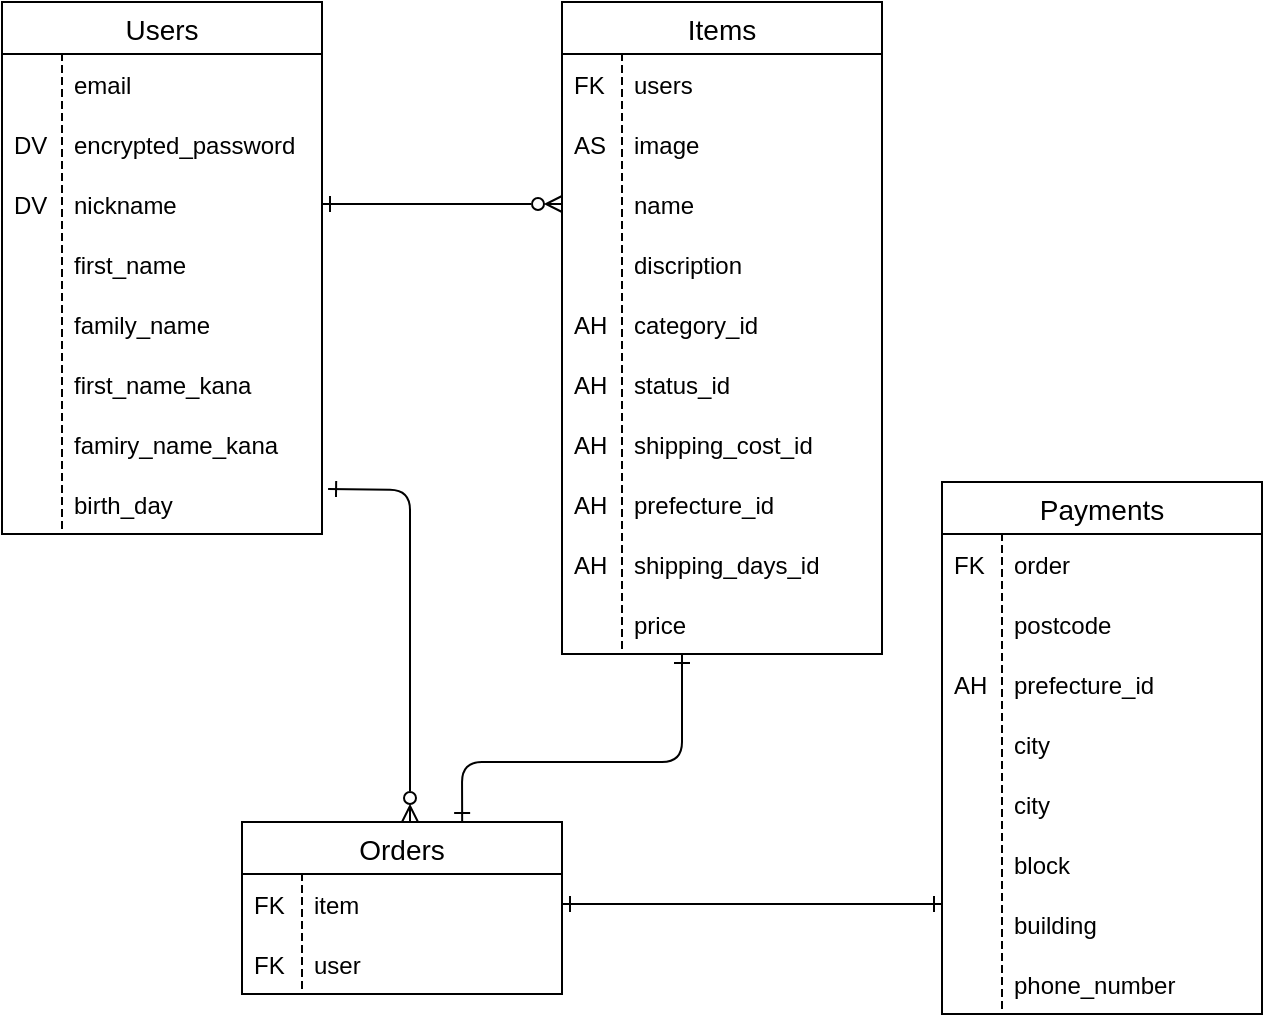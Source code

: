 <mxfile>
    <diagram id="qIR6zpNNOyHPsy3vHdS4" name="ページ1">
        <mxGraphModel dx="775" dy="597" grid="1" gridSize="10" guides="1" tooltips="1" connect="1" arrows="1" fold="1" page="1" pageScale="1" pageWidth="827" pageHeight="1169" math="0" shadow="0">
            <root>
                <mxCell id="0"/>
                <mxCell id="1" parent="0"/>
                <mxCell id="255" value="Items" style="swimlane;fontStyle=0;childLayout=stackLayout;horizontal=1;startSize=26;horizontalStack=0;resizeParent=1;resizeParentMax=0;resizeLast=0;collapsible=1;marginBottom=0;align=center;fontSize=14;" parent="1" vertex="1">
                    <mxGeometry x="310" y="40" width="160" height="326" as="geometry"/>
                </mxCell>
                <mxCell id="260" value="users" style="shape=partialRectangle;fillColor=none;align=left;verticalAlign=middle;strokeColor=none;spacingLeft=34;rotatable=0;points=[[0,0.5],[1,0.5]];portConstraint=eastwest;dropTarget=0;" parent="255" vertex="1">
                    <mxGeometry y="26" width="160" height="30" as="geometry"/>
                </mxCell>
                <mxCell id="261" value="FK" style="shape=partialRectangle;top=0;left=0;bottom=0;fillColor=none;stokeWidth=1;dashed=1;align=left;verticalAlign=middle;spacingLeft=4;spacingRight=4;overflow=hidden;rotatable=0;points=[];portConstraint=eastwest;part=1;" parent="260" vertex="1" connectable="0">
                    <mxGeometry width="30" height="30" as="geometry"/>
                </mxCell>
                <mxCell id="280" value="image" style="shape=partialRectangle;fillColor=none;align=left;verticalAlign=middle;strokeColor=none;spacingLeft=34;rotatable=0;points=[[0,0.5],[1,0.5]];portConstraint=eastwest;dropTarget=0;" parent="255" vertex="1">
                    <mxGeometry y="56" width="160" height="30" as="geometry"/>
                </mxCell>
                <mxCell id="281" value="AS" style="shape=partialRectangle;top=0;left=0;bottom=0;fillColor=none;stokeWidth=1;dashed=1;align=left;verticalAlign=middle;spacingLeft=4;spacingRight=4;overflow=hidden;rotatable=0;points=[];portConstraint=eastwest;part=1;" parent="280" vertex="1" connectable="0">
                    <mxGeometry width="30" height="30" as="geometry"/>
                </mxCell>
                <mxCell id="263" value="name" style="shape=partialRectangle;fillColor=none;align=left;verticalAlign=middle;strokeColor=none;spacingLeft=34;rotatable=0;points=[[0,0.5],[1,0.5]];portConstraint=eastwest;dropTarget=0;" parent="255" vertex="1">
                    <mxGeometry y="86" width="160" height="30" as="geometry"/>
                </mxCell>
                <mxCell id="264" value="" style="shape=partialRectangle;top=0;left=0;bottom=0;fillColor=none;stokeWidth=1;dashed=1;align=left;verticalAlign=middle;spacingLeft=4;spacingRight=4;overflow=hidden;rotatable=0;points=[];portConstraint=eastwest;part=1;" parent="263" vertex="1" connectable="0">
                    <mxGeometry width="30" height="30" as="geometry"/>
                </mxCell>
                <mxCell id="265" value="discription" style="shape=partialRectangle;fillColor=none;align=left;verticalAlign=middle;strokeColor=none;spacingLeft=34;rotatable=0;points=[[0,0.5],[1,0.5]];portConstraint=eastwest;dropTarget=0;" parent="255" vertex="1">
                    <mxGeometry y="116" width="160" height="30" as="geometry"/>
                </mxCell>
                <mxCell id="266" value="" style="shape=partialRectangle;top=0;left=0;bottom=0;fillColor=none;stokeWidth=1;dashed=1;align=left;verticalAlign=middle;spacingLeft=4;spacingRight=4;overflow=hidden;rotatable=0;points=[];portConstraint=eastwest;part=1;" parent="265" vertex="1" connectable="0">
                    <mxGeometry width="30" height="30" as="geometry"/>
                </mxCell>
                <mxCell id="267" value="category_id" style="shape=partialRectangle;fillColor=none;align=left;verticalAlign=middle;strokeColor=none;spacingLeft=34;rotatable=0;points=[[0,0.5],[1,0.5]];portConstraint=eastwest;dropTarget=0;" parent="255" vertex="1">
                    <mxGeometry y="146" width="160" height="30" as="geometry"/>
                </mxCell>
                <mxCell id="268" value="AH" style="shape=partialRectangle;top=0;left=0;bottom=0;fillColor=none;stokeWidth=1;dashed=1;align=left;verticalAlign=middle;spacingLeft=4;spacingRight=4;overflow=hidden;rotatable=0;points=[];portConstraint=eastwest;part=1;" parent="267" vertex="1" connectable="0">
                    <mxGeometry width="30" height="30" as="geometry"/>
                </mxCell>
                <mxCell id="269" value="status_id" style="shape=partialRectangle;fillColor=none;align=left;verticalAlign=middle;strokeColor=none;spacingLeft=34;rotatable=0;points=[[0,0.5],[1,0.5]];portConstraint=eastwest;dropTarget=0;" parent="255" vertex="1">
                    <mxGeometry y="176" width="160" height="30" as="geometry"/>
                </mxCell>
                <mxCell id="270" value="AH" style="shape=partialRectangle;top=0;left=0;bottom=0;fillColor=none;stokeWidth=1;dashed=1;align=left;verticalAlign=middle;spacingLeft=4;spacingRight=4;overflow=hidden;rotatable=0;points=[];portConstraint=eastwest;part=1;" parent="269" vertex="1" connectable="0">
                    <mxGeometry width="30" height="30" as="geometry"/>
                </mxCell>
                <mxCell id="271" value="shipping_cost_id" style="shape=partialRectangle;fillColor=none;align=left;verticalAlign=middle;strokeColor=none;spacingLeft=34;rotatable=0;points=[[0,0.5],[1,0.5]];portConstraint=eastwest;dropTarget=0;" parent="255" vertex="1">
                    <mxGeometry y="206" width="160" height="30" as="geometry"/>
                </mxCell>
                <mxCell id="272" value="AH" style="shape=partialRectangle;top=0;left=0;bottom=0;fillColor=none;stokeWidth=1;dashed=1;align=left;verticalAlign=middle;spacingLeft=4;spacingRight=4;overflow=hidden;rotatable=0;points=[];portConstraint=eastwest;part=1;" parent="271" vertex="1" connectable="0">
                    <mxGeometry width="30" height="30" as="geometry"/>
                </mxCell>
                <mxCell id="273" value="prefecture_id" style="shape=partialRectangle;fillColor=none;align=left;verticalAlign=middle;strokeColor=none;spacingLeft=34;rotatable=0;points=[[0,0.5],[1,0.5]];portConstraint=eastwest;dropTarget=0;" parent="255" vertex="1">
                    <mxGeometry y="236" width="160" height="30" as="geometry"/>
                </mxCell>
                <mxCell id="274" value="AH" style="shape=partialRectangle;top=0;left=0;bottom=0;fillColor=none;stokeWidth=1;dashed=1;align=left;verticalAlign=middle;spacingLeft=4;spacingRight=4;overflow=hidden;rotatable=0;points=[];portConstraint=eastwest;part=1;" parent="273" vertex="1" connectable="0">
                    <mxGeometry width="30" height="30" as="geometry"/>
                </mxCell>
                <mxCell id="275" value="shipping_days_id" style="shape=partialRectangle;fillColor=none;align=left;verticalAlign=middle;strokeColor=none;spacingLeft=34;rotatable=0;points=[[0,0.5],[1,0.5]];portConstraint=eastwest;dropTarget=0;" parent="255" vertex="1">
                    <mxGeometry y="266" width="160" height="30" as="geometry"/>
                </mxCell>
                <mxCell id="276" value="AH" style="shape=partialRectangle;top=0;left=0;bottom=0;fillColor=none;stokeWidth=1;dashed=1;align=left;verticalAlign=middle;spacingLeft=4;spacingRight=4;overflow=hidden;rotatable=0;points=[];portConstraint=eastwest;part=1;" parent="275" vertex="1" connectable="0">
                    <mxGeometry width="30" height="30" as="geometry"/>
                </mxCell>
                <mxCell id="277" value="price" style="shape=partialRectangle;fillColor=none;align=left;verticalAlign=middle;strokeColor=none;spacingLeft=34;rotatable=0;points=[[0,0.5],[1,0.5]];portConstraint=eastwest;dropTarget=0;" parent="255" vertex="1">
                    <mxGeometry y="296" width="160" height="30" as="geometry"/>
                </mxCell>
                <mxCell id="278" value="" style="shape=partialRectangle;top=0;left=0;bottom=0;fillColor=none;stokeWidth=1;dashed=1;align=left;verticalAlign=middle;spacingLeft=4;spacingRight=4;overflow=hidden;rotatable=0;points=[];portConstraint=eastwest;part=1;" parent="277" vertex="1" connectable="0">
                    <mxGeometry width="30" height="30" as="geometry"/>
                </mxCell>
                <mxCell id="344" style="edgeStyle=none;html=1;endArrow=ERzeroToMany;endFill=0;startArrow=ERone;startFill=0;exitX=1.019;exitY=0.25;exitDx=0;exitDy=0;exitPerimeter=0;" edge="1" parent="1" source="315">
                    <mxGeometry relative="1" as="geometry">
                        <mxPoint x="234" y="450" as="targetPoint"/>
                        <Array as="points">
                            <mxPoint x="234" y="284"/>
                        </Array>
                    </mxGeometry>
                </mxCell>
                <mxCell id="288" value="Users" style="swimlane;fontStyle=0;childLayout=stackLayout;horizontal=1;startSize=26;horizontalStack=0;resizeParent=1;resizeParentMax=0;resizeLast=0;collapsible=1;marginBottom=0;align=center;fontSize=14;" parent="1" vertex="1">
                    <mxGeometry x="30" y="40" width="160" height="266" as="geometry"/>
                </mxCell>
                <mxCell id="305" value="email" style="shape=partialRectangle;fillColor=none;align=left;verticalAlign=middle;strokeColor=none;spacingLeft=34;rotatable=0;points=[[0,0.5],[1,0.5]];portConstraint=eastwest;dropTarget=0;" parent="288" vertex="1">
                    <mxGeometry y="26" width="160" height="30" as="geometry"/>
                </mxCell>
                <mxCell id="306" value="" style="shape=partialRectangle;top=0;left=0;bottom=0;fillColor=none;stokeWidth=1;dashed=1;align=left;verticalAlign=middle;spacingLeft=4;spacingRight=4;overflow=hidden;rotatable=0;points=[];portConstraint=eastwest;part=1;" parent="305" vertex="1" connectable="0">
                    <mxGeometry width="30" height="30" as="geometry"/>
                </mxCell>
                <mxCell id="301" value="encrypted_password" style="shape=partialRectangle;fillColor=none;align=left;verticalAlign=middle;strokeColor=none;spacingLeft=34;rotatable=0;points=[[0,0.5],[1,0.5]];portConstraint=eastwest;dropTarget=0;" parent="288" vertex="1">
                    <mxGeometry y="56" width="160" height="30" as="geometry"/>
                </mxCell>
                <mxCell id="302" value="DV" style="shape=partialRectangle;top=0;left=0;bottom=0;fillColor=none;stokeWidth=1;dashed=1;align=left;verticalAlign=middle;spacingLeft=4;spacingRight=4;overflow=hidden;rotatable=0;points=[];portConstraint=eastwest;part=1;" parent="301" vertex="1" connectable="0">
                    <mxGeometry width="30" height="30" as="geometry"/>
                </mxCell>
                <mxCell id="303" value="nickname" style="shape=partialRectangle;fillColor=none;align=left;verticalAlign=middle;strokeColor=none;spacingLeft=34;rotatable=0;points=[[0,0.5],[1,0.5]];portConstraint=eastwest;dropTarget=0;" parent="288" vertex="1">
                    <mxGeometry y="86" width="160" height="30" as="geometry"/>
                </mxCell>
                <mxCell id="304" value="DV" style="shape=partialRectangle;top=0;left=0;bottom=0;fillColor=none;stokeWidth=1;dashed=1;align=left;verticalAlign=middle;spacingLeft=4;spacingRight=4;overflow=hidden;rotatable=0;points=[];portConstraint=eastwest;part=1;" parent="303" vertex="1" connectable="0">
                    <mxGeometry width="30" height="30" as="geometry"/>
                </mxCell>
                <mxCell id="307" value="first_name" style="shape=partialRectangle;fillColor=none;align=left;verticalAlign=middle;strokeColor=none;spacingLeft=34;rotatable=0;points=[[0,0.5],[1,0.5]];portConstraint=eastwest;dropTarget=0;" parent="288" vertex="1">
                    <mxGeometry y="116" width="160" height="30" as="geometry"/>
                </mxCell>
                <mxCell id="308" value="" style="shape=partialRectangle;top=0;left=0;bottom=0;fillColor=none;stokeWidth=1;dashed=1;align=left;verticalAlign=middle;spacingLeft=4;spacingRight=4;overflow=hidden;rotatable=0;points=[];portConstraint=eastwest;part=1;" parent="307" vertex="1" connectable="0">
                    <mxGeometry width="30" height="30" as="geometry"/>
                </mxCell>
                <mxCell id="309" value="family_name" style="shape=partialRectangle;fillColor=none;align=left;verticalAlign=middle;strokeColor=none;spacingLeft=34;rotatable=0;points=[[0,0.5],[1,0.5]];portConstraint=eastwest;dropTarget=0;" parent="288" vertex="1">
                    <mxGeometry y="146" width="160" height="30" as="geometry"/>
                </mxCell>
                <mxCell id="310" value="" style="shape=partialRectangle;top=0;left=0;bottom=0;fillColor=none;stokeWidth=1;dashed=1;align=left;verticalAlign=middle;spacingLeft=4;spacingRight=4;overflow=hidden;rotatable=0;points=[];portConstraint=eastwest;part=1;" parent="309" vertex="1" connectable="0">
                    <mxGeometry width="30" height="30" as="geometry"/>
                </mxCell>
                <mxCell id="311" value="first_name_kana" style="shape=partialRectangle;fillColor=none;align=left;verticalAlign=middle;strokeColor=none;spacingLeft=34;rotatable=0;points=[[0,0.5],[1,0.5]];portConstraint=eastwest;dropTarget=0;" parent="288" vertex="1">
                    <mxGeometry y="176" width="160" height="30" as="geometry"/>
                </mxCell>
                <mxCell id="312" value="" style="shape=partialRectangle;top=0;left=0;bottom=0;fillColor=none;stokeWidth=1;dashed=1;align=left;verticalAlign=middle;spacingLeft=4;spacingRight=4;overflow=hidden;rotatable=0;points=[];portConstraint=eastwest;part=1;" parent="311" vertex="1" connectable="0">
                    <mxGeometry width="30" height="30" as="geometry"/>
                </mxCell>
                <mxCell id="313" value="famiry_name_kana" style="shape=partialRectangle;fillColor=none;align=left;verticalAlign=middle;strokeColor=none;spacingLeft=34;rotatable=0;points=[[0,0.5],[1,0.5]];portConstraint=eastwest;dropTarget=0;" parent="288" vertex="1">
                    <mxGeometry y="206" width="160" height="30" as="geometry"/>
                </mxCell>
                <mxCell id="314" value="" style="shape=partialRectangle;top=0;left=0;bottom=0;fillColor=none;stokeWidth=1;dashed=1;align=left;verticalAlign=middle;spacingLeft=4;spacingRight=4;overflow=hidden;rotatable=0;points=[];portConstraint=eastwest;part=1;" parent="313" vertex="1" connectable="0">
                    <mxGeometry width="30" height="30" as="geometry"/>
                </mxCell>
                <mxCell id="315" value="birth_day" style="shape=partialRectangle;fillColor=none;align=left;verticalAlign=middle;strokeColor=none;spacingLeft=34;rotatable=0;points=[[0,0.5],[1,0.5]];portConstraint=eastwest;dropTarget=0;" parent="288" vertex="1">
                    <mxGeometry y="236" width="160" height="30" as="geometry"/>
                </mxCell>
                <mxCell id="316" value="" style="shape=partialRectangle;top=0;left=0;bottom=0;fillColor=none;stokeWidth=1;dashed=1;align=left;verticalAlign=middle;spacingLeft=4;spacingRight=4;overflow=hidden;rotatable=0;points=[];portConstraint=eastwest;part=1;" parent="315" vertex="1" connectable="0">
                    <mxGeometry width="30" height="30" as="geometry"/>
                </mxCell>
                <mxCell id="317" value="Orders" style="swimlane;fontStyle=0;childLayout=stackLayout;horizontal=1;startSize=26;horizontalStack=0;resizeParent=1;resizeParentMax=0;resizeLast=0;collapsible=1;marginBottom=0;align=center;fontSize=14;" vertex="1" parent="1">
                    <mxGeometry x="150" y="450" width="160" height="86" as="geometry"/>
                </mxCell>
                <mxCell id="321" value="item" style="shape=partialRectangle;fillColor=none;align=left;verticalAlign=middle;strokeColor=none;spacingLeft=34;rotatable=0;points=[[0,0.5],[1,0.5]];portConstraint=eastwest;dropTarget=0;" vertex="1" parent="317">
                    <mxGeometry y="26" width="160" height="30" as="geometry"/>
                </mxCell>
                <mxCell id="322" value="FK" style="shape=partialRectangle;top=0;left=0;bottom=0;fillColor=none;stokeWidth=1;dashed=1;align=left;verticalAlign=middle;spacingLeft=4;spacingRight=4;overflow=hidden;rotatable=0;points=[];portConstraint=eastwest;part=1;" vertex="1" connectable="0" parent="321">
                    <mxGeometry width="30" height="30" as="geometry"/>
                </mxCell>
                <mxCell id="323" value="user" style="shape=partialRectangle;fillColor=none;align=left;verticalAlign=middle;strokeColor=none;spacingLeft=34;rotatable=0;points=[[0,0.5],[1,0.5]];portConstraint=eastwest;dropTarget=0;" vertex="1" parent="317">
                    <mxGeometry y="56" width="160" height="30" as="geometry"/>
                </mxCell>
                <mxCell id="324" value="FK" style="shape=partialRectangle;top=0;left=0;bottom=0;fillColor=none;stokeWidth=1;dashed=1;align=left;verticalAlign=middle;spacingLeft=4;spacingRight=4;overflow=hidden;rotatable=0;points=[];portConstraint=eastwest;part=1;" vertex="1" connectable="0" parent="323">
                    <mxGeometry width="30" height="30" as="geometry"/>
                </mxCell>
                <mxCell id="325" value="Payments" style="swimlane;fontStyle=0;childLayout=stackLayout;horizontal=1;startSize=26;horizontalStack=0;resizeParent=1;resizeParentMax=0;resizeLast=0;collapsible=1;marginBottom=0;align=center;fontSize=14;" vertex="1" parent="1">
                    <mxGeometry x="500" y="280" width="160" height="266" as="geometry"/>
                </mxCell>
                <mxCell id="329" value="order" style="shape=partialRectangle;fillColor=none;align=left;verticalAlign=middle;strokeColor=none;spacingLeft=34;rotatable=0;points=[[0,0.5],[1,0.5]];portConstraint=eastwest;dropTarget=0;" vertex="1" parent="325">
                    <mxGeometry y="26" width="160" height="30" as="geometry"/>
                </mxCell>
                <mxCell id="330" value="FK" style="shape=partialRectangle;top=0;left=0;bottom=0;fillColor=none;stokeWidth=1;dashed=1;align=left;verticalAlign=middle;spacingLeft=4;spacingRight=4;overflow=hidden;rotatable=0;points=[];portConstraint=eastwest;part=1;" vertex="1" connectable="0" parent="329">
                    <mxGeometry width="30" height="30" as="geometry"/>
                </mxCell>
                <mxCell id="331" value="postcode" style="shape=partialRectangle;fillColor=none;align=left;verticalAlign=middle;strokeColor=none;spacingLeft=34;rotatable=0;points=[[0,0.5],[1,0.5]];portConstraint=eastwest;dropTarget=0;" vertex="1" parent="325">
                    <mxGeometry y="56" width="160" height="30" as="geometry"/>
                </mxCell>
                <mxCell id="332" value="" style="shape=partialRectangle;top=0;left=0;bottom=0;fillColor=none;stokeWidth=1;dashed=1;align=left;verticalAlign=middle;spacingLeft=4;spacingRight=4;overflow=hidden;rotatable=0;points=[];portConstraint=eastwest;part=1;" vertex="1" connectable="0" parent="331">
                    <mxGeometry width="30" height="30" as="geometry"/>
                </mxCell>
                <mxCell id="333" value="prefecture_id" style="shape=partialRectangle;fillColor=none;align=left;verticalAlign=middle;strokeColor=none;spacingLeft=34;rotatable=0;points=[[0,0.5],[1,0.5]];portConstraint=eastwest;dropTarget=0;" vertex="1" parent="325">
                    <mxGeometry y="86" width="160" height="30" as="geometry"/>
                </mxCell>
                <mxCell id="334" value="AH" style="shape=partialRectangle;top=0;left=0;bottom=0;fillColor=none;stokeWidth=1;dashed=1;align=left;verticalAlign=middle;spacingLeft=4;spacingRight=4;overflow=hidden;rotatable=0;points=[];portConstraint=eastwest;part=1;" vertex="1" connectable="0" parent="333">
                    <mxGeometry width="30" height="30" as="geometry"/>
                </mxCell>
                <mxCell id="345" value="city" style="shape=partialRectangle;fillColor=none;align=left;verticalAlign=middle;strokeColor=none;spacingLeft=34;rotatable=0;points=[[0,0.5],[1,0.5]];portConstraint=eastwest;dropTarget=0;" vertex="1" parent="325">
                    <mxGeometry y="116" width="160" height="30" as="geometry"/>
                </mxCell>
                <mxCell id="346" value="" style="shape=partialRectangle;top=0;left=0;bottom=0;fillColor=none;stokeWidth=1;dashed=1;align=left;verticalAlign=middle;spacingLeft=4;spacingRight=4;overflow=hidden;rotatable=0;points=[];portConstraint=eastwest;part=1;" vertex="1" connectable="0" parent="345">
                    <mxGeometry width="30" height="30" as="geometry"/>
                </mxCell>
                <mxCell id="335" value="city" style="shape=partialRectangle;fillColor=none;align=left;verticalAlign=middle;strokeColor=none;spacingLeft=34;rotatable=0;points=[[0,0.5],[1,0.5]];portConstraint=eastwest;dropTarget=0;" vertex="1" parent="325">
                    <mxGeometry y="146" width="160" height="30" as="geometry"/>
                </mxCell>
                <mxCell id="336" value="" style="shape=partialRectangle;top=0;left=0;bottom=0;fillColor=none;stokeWidth=1;dashed=1;align=left;verticalAlign=middle;spacingLeft=4;spacingRight=4;overflow=hidden;rotatable=0;points=[];portConstraint=eastwest;part=1;" vertex="1" connectable="0" parent="335">
                    <mxGeometry width="30" height="30" as="geometry"/>
                </mxCell>
                <mxCell id="337" value="block" style="shape=partialRectangle;fillColor=none;align=left;verticalAlign=middle;strokeColor=none;spacingLeft=34;rotatable=0;points=[[0,0.5],[1,0.5]];portConstraint=eastwest;dropTarget=0;" vertex="1" parent="325">
                    <mxGeometry y="176" width="160" height="30" as="geometry"/>
                </mxCell>
                <mxCell id="338" value="" style="shape=partialRectangle;top=0;left=0;bottom=0;fillColor=none;stokeWidth=1;dashed=1;align=left;verticalAlign=middle;spacingLeft=4;spacingRight=4;overflow=hidden;rotatable=0;points=[];portConstraint=eastwest;part=1;" vertex="1" connectable="0" parent="337">
                    <mxGeometry width="30" height="30" as="geometry"/>
                </mxCell>
                <mxCell id="339" value="building" style="shape=partialRectangle;fillColor=none;align=left;verticalAlign=middle;strokeColor=none;spacingLeft=34;rotatable=0;points=[[0,0.5],[1,0.5]];portConstraint=eastwest;dropTarget=0;" vertex="1" parent="325">
                    <mxGeometry y="206" width="160" height="30" as="geometry"/>
                </mxCell>
                <mxCell id="340" value="" style="shape=partialRectangle;top=0;left=0;bottom=0;fillColor=none;stokeWidth=1;dashed=1;align=left;verticalAlign=middle;spacingLeft=4;spacingRight=4;overflow=hidden;rotatable=0;points=[];portConstraint=eastwest;part=1;" vertex="1" connectable="0" parent="339">
                    <mxGeometry width="30" height="30" as="geometry"/>
                </mxCell>
                <mxCell id="341" value="phone_number" style="shape=partialRectangle;fillColor=none;align=left;verticalAlign=middle;strokeColor=none;spacingLeft=34;rotatable=0;points=[[0,0.5],[1,0.5]];portConstraint=eastwest;dropTarget=0;" vertex="1" parent="325">
                    <mxGeometry y="236" width="160" height="30" as="geometry"/>
                </mxCell>
                <mxCell id="342" value="" style="shape=partialRectangle;top=0;left=0;bottom=0;fillColor=none;stokeWidth=1;dashed=1;align=left;verticalAlign=middle;spacingLeft=4;spacingRight=4;overflow=hidden;rotatable=0;points=[];portConstraint=eastwest;part=1;" vertex="1" connectable="0" parent="341">
                    <mxGeometry width="30" height="30" as="geometry"/>
                </mxCell>
                <mxCell id="343" style="edgeStyle=none;html=1;exitX=1;exitY=0.5;exitDx=0;exitDy=0;entryX=0;entryY=0.5;entryDx=0;entryDy=0;endArrow=ERzeroToMany;endFill=0;startArrow=ERone;startFill=0;" edge="1" parent="1" source="303" target="263">
                    <mxGeometry relative="1" as="geometry"/>
                </mxCell>
                <mxCell id="347" style="edgeStyle=none;html=1;exitX=1;exitY=0.5;exitDx=0;exitDy=0;startArrow=ERone;startFill=0;endArrow=ERone;endFill=0;" edge="1" parent="1" source="321">
                    <mxGeometry relative="1" as="geometry">
                        <mxPoint x="500" y="491" as="targetPoint"/>
                    </mxGeometry>
                </mxCell>
                <mxCell id="349" style="edgeStyle=none;html=1;startArrow=ERone;startFill=0;endArrow=ERone;endFill=0;entryX=0.688;entryY=-0.006;entryDx=0;entryDy=0;entryPerimeter=0;exitX=0.375;exitY=1.017;exitDx=0;exitDy=0;exitPerimeter=0;" edge="1" parent="1" source="277" target="317">
                    <mxGeometry relative="1" as="geometry">
                        <mxPoint x="340" y="430" as="targetPoint"/>
                        <mxPoint x="350" y="480" as="sourcePoint"/>
                        <Array as="points">
                            <mxPoint x="370" y="420"/>
                            <mxPoint x="260" y="420"/>
                        </Array>
                    </mxGeometry>
                </mxCell>
            </root>
        </mxGraphModel>
    </diagram>
</mxfile>